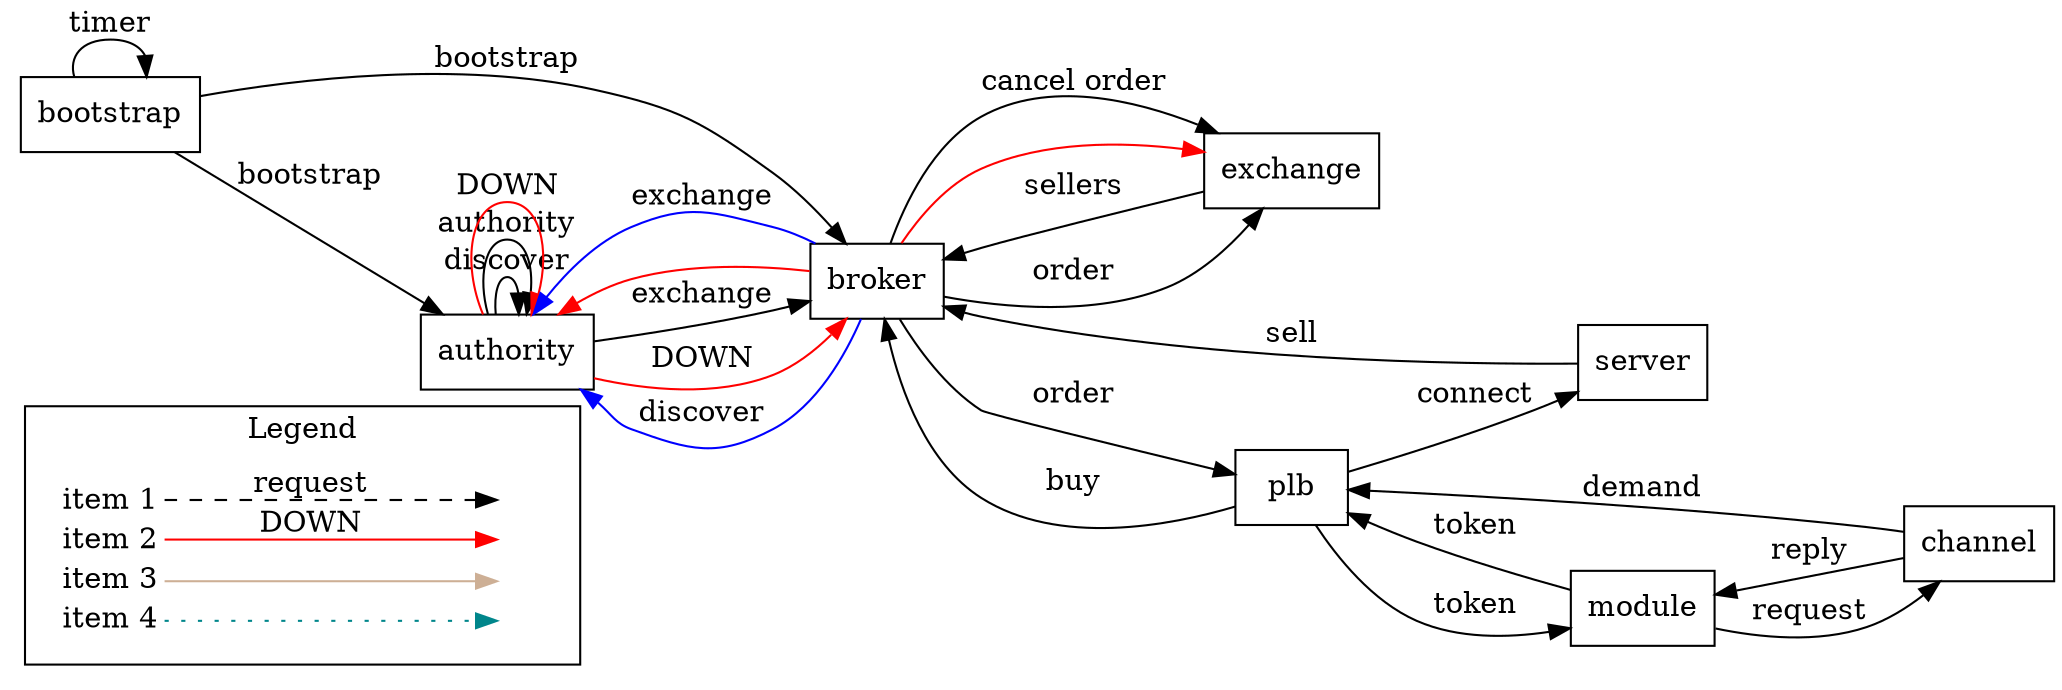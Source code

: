 digraph G {
  rankdir=LR
  node [shape=plaintext]
  subgraph cluster_01 {
    label = "Legend";
    key [label=<<table border="0" cellpadding="2" cellspacing="0" cellborder="0">
    <tr><td align="right" port="i1">item 1</td></tr>
    <tr><td align="right" port="i2">item 2</td></tr>
    <tr><td align="right" port="i3">item 3</td></tr>
    <tr><td align="right" port="i4">item 4</td></tr>
    </table>>]
    key2 [label=<<table border="0" cellpadding="2" cellspacing="0" cellborder="0">
    <tr><td port="i1">&nbsp;</td></tr>
    <tr><td port="i2">&nbsp;</td></tr>
    <tr><td port="i3">&nbsp;</td></tr>
    <tr><td port="i4">&nbsp;</td></tr>
    </table>>]
    key:i1:e -> key2:i1:w [style=dashed, label = "request"]
    key:i2:e -> key2:i2:w [color=red, label = "DOWN"]
    key:i3:e -> key2:i3:w [color=peachpuff3, labe = "response"]
    key:i4:e -> key2:i4:w [color=turquoise4, style=dotted]
  }

    bootstrap [shape = box];
    bootstrap -> bootstrap [label = "timer"];
    bootstrap -> authority [label = "bootstrap"];
    bootstrap -> broker [label = "bootstrap"];

    authority [shape = box];
    authority -> authority [label = "discover"];
    authority -> authority [label = "authority"];
    authority -> broker [label = "exchange"];
    authority -> broker [label = "DOWN", color = red];
    authority -> authority [label = "DOWN", color = red];

    exchange [shape = box];
    exchange -> broker [label = "sellers"];

    broker [shape = box];
    broker -> authority [label = "discover", color = blue];
    broker -> authority [label = "exchange", color = blue];
    broker -> authority [color = red];
    broker -> exchange [label = "order"];
    broker -> exchange [label = "cancel order"];
    broker -> exchange [color = red];
    broker -> plb [label = "order"];

    plb [shape = box];
    plb -> broker [label = "buy"];
    plb -> server [label = "connect"];
    plb -> code [label = "token"];

    server [shape = box];
    server -> broker [label = "sell"];

    channel [shape = box];
    channel -> code [label = "reply"];
    channel -> plb [label = "demand"];

    code [label = "module", shape = "box"];
    code -> plb [label = "token"];
    code -> channel [label = "request"];
}
